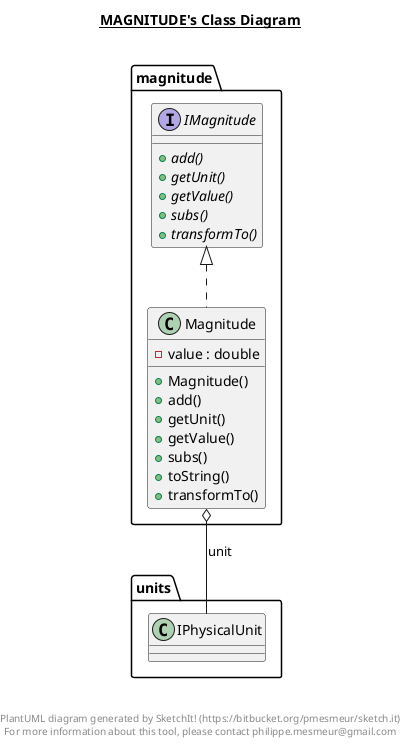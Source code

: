 @startuml

title __MAGNITUDE's Class Diagram__\n

  namespace magnitude {
    interface magnitude.IMagnitude {
        {abstract} + add()
        {abstract} + getUnit()
        {abstract} + getValue()
        {abstract} + subs()
        {abstract} + transformTo()
    }
  }
  

  namespace magnitude {
    class magnitude.Magnitude {
        - value : double
        + Magnitude()
        + add()
        + getUnit()
        + getValue()
        + subs()
        + toString()
        + transformTo()
    }
  }
  

  magnitude.Magnitude .up.|> magnitude.IMagnitude
  magnitude.Magnitude o-- units.IPhysicalUnit : unit


right footer


PlantUML diagram generated by SketchIt! (https://bitbucket.org/pmesmeur/sketch.it)
For more information about this tool, please contact philippe.mesmeur@gmail.com
endfooter

@enduml
